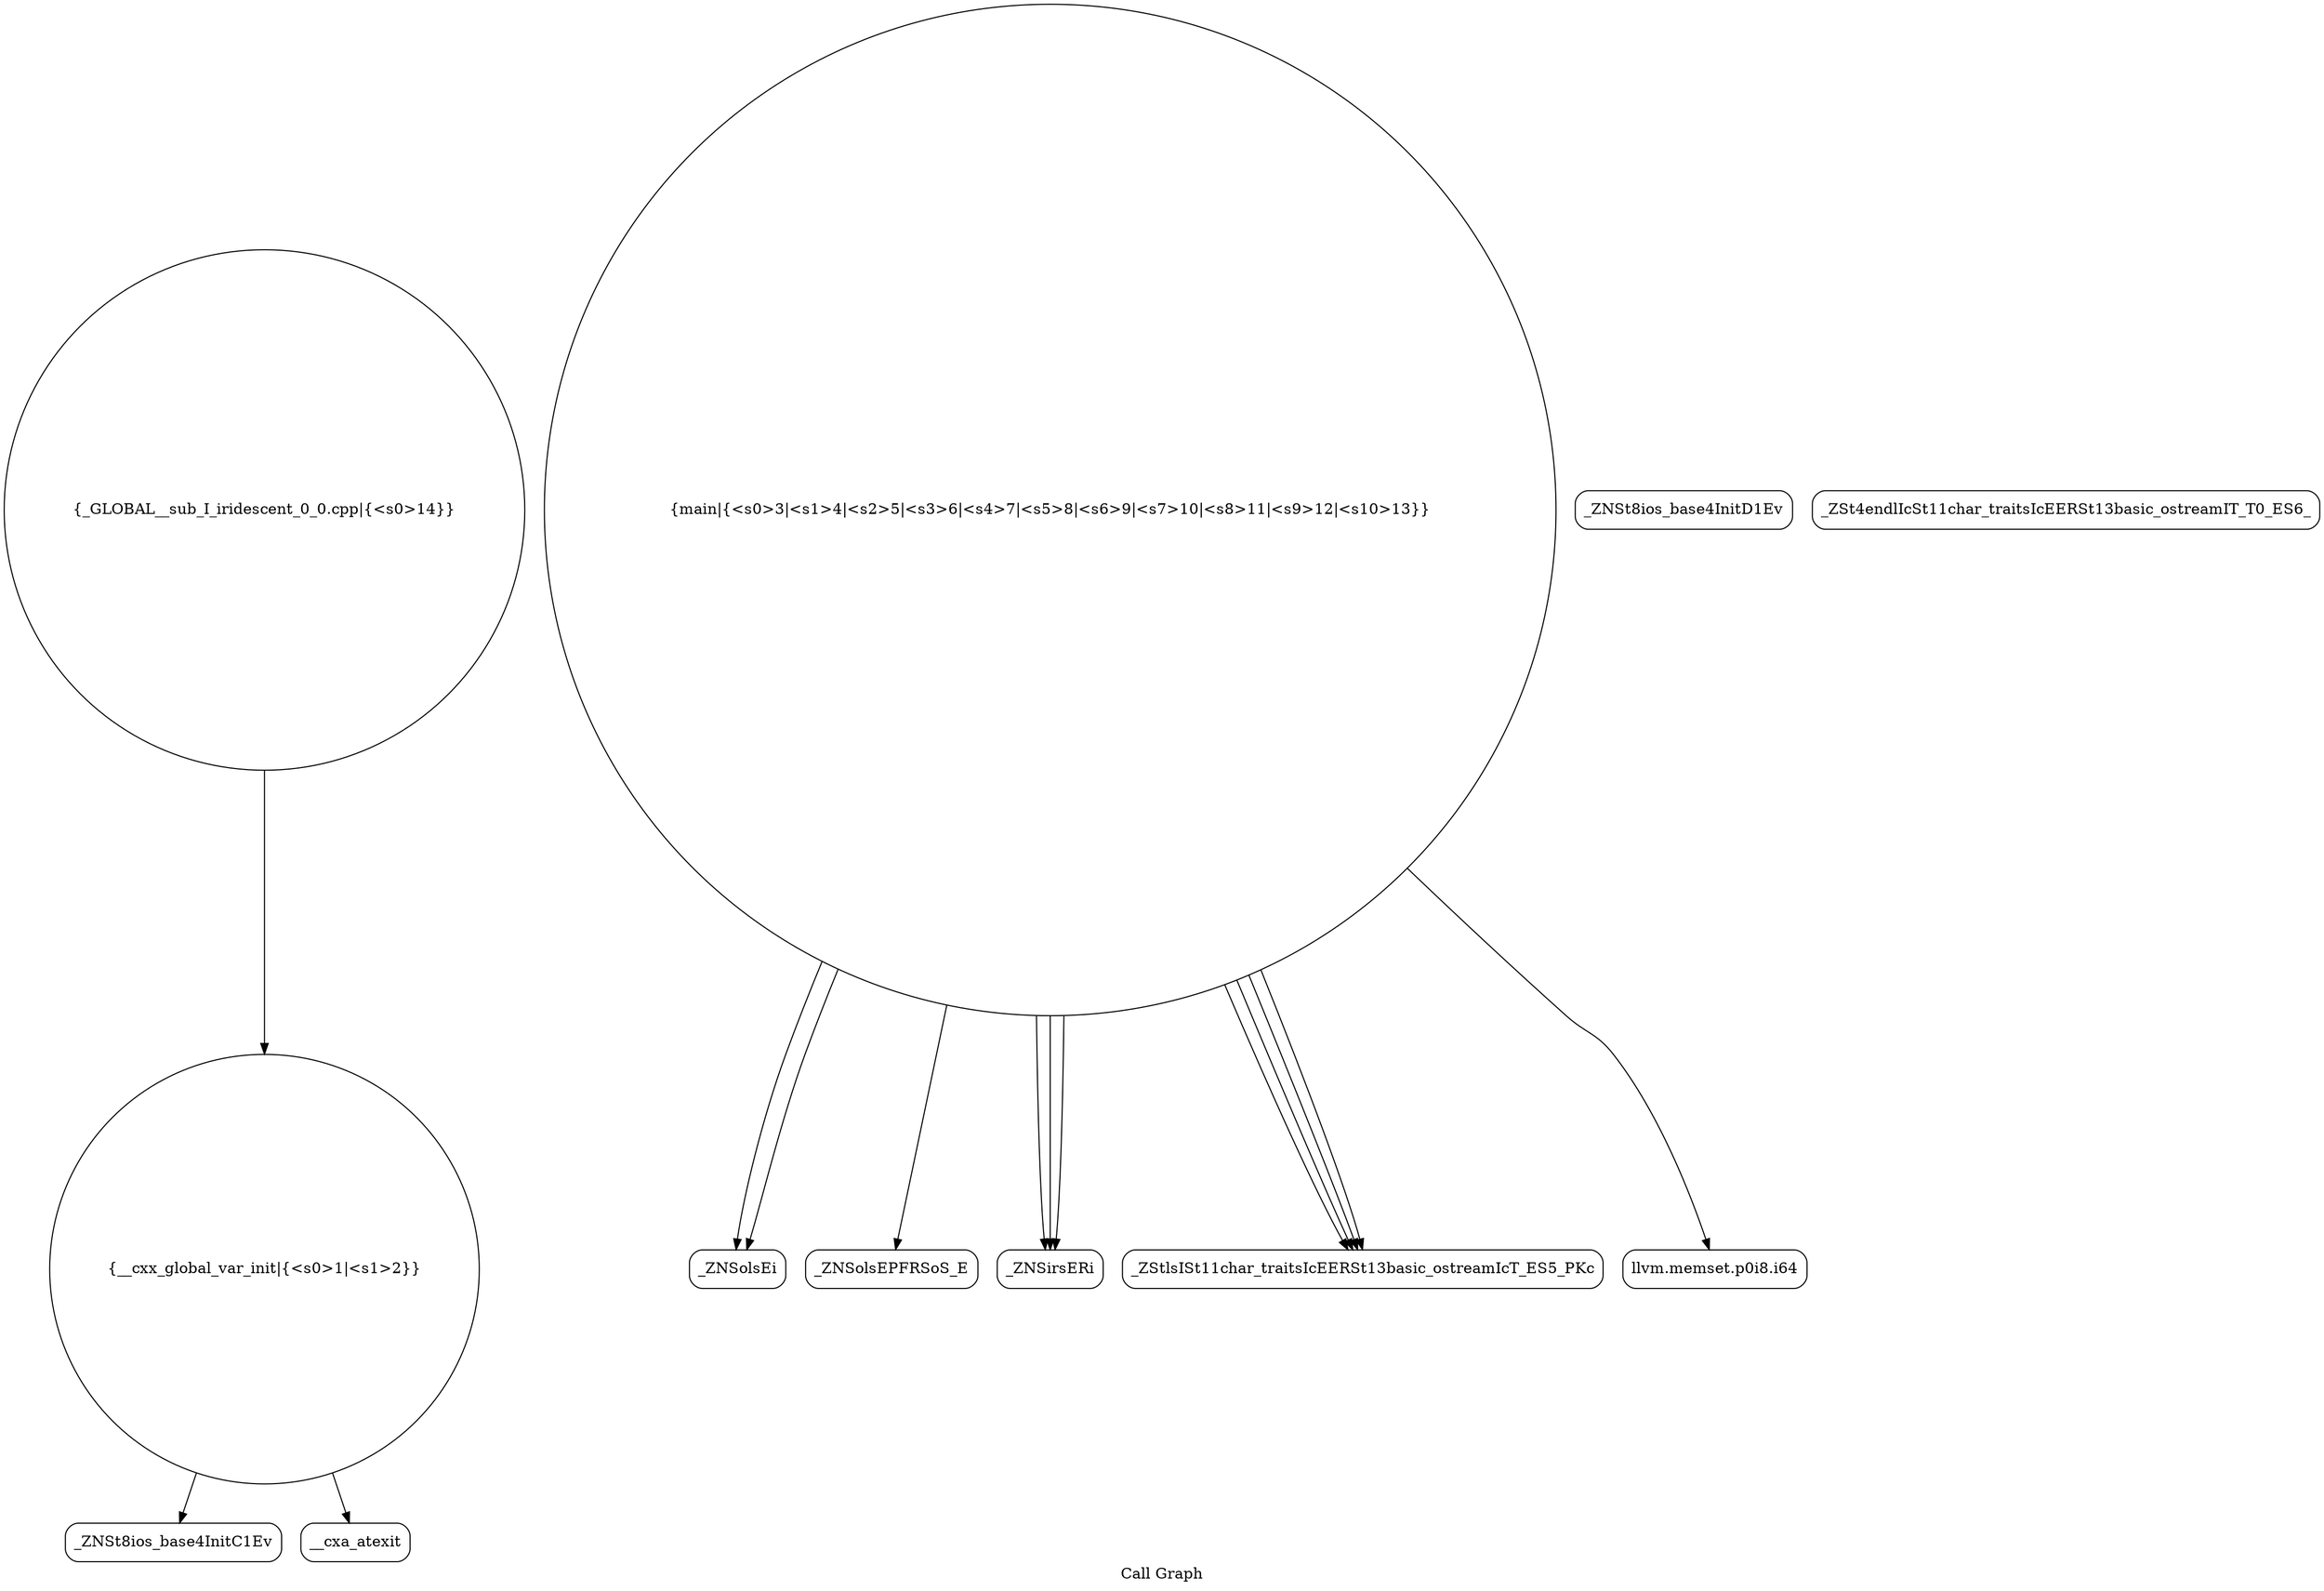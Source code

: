 digraph "Call Graph" {
	label="Call Graph";

	Node0x561ca4fb33c0 [shape=record,shape=circle,label="{__cxx_global_var_init|{<s0>1|<s1>2}}"];
	Node0x561ca4fb33c0:s0 -> Node0x561ca4fb3850[color=black];
	Node0x561ca4fb33c0:s1 -> Node0x561ca4fb3950[color=black];
	Node0x561ca4fb3b50 [shape=record,shape=Mrecord,label="{_ZNSolsEi}"];
	Node0x561ca4fb38d0 [shape=record,shape=Mrecord,label="{_ZNSt8ios_base4InitD1Ev}"];
	Node0x561ca4fb3c50 [shape=record,shape=Mrecord,label="{_ZNSolsEPFRSoS_E}"];
	Node0x561ca4fb39d0 [shape=record,shape=circle,label="{main|{<s0>3|<s1>4|<s2>5|<s3>6|<s4>7|<s5>8|<s6>9|<s7>10|<s8>11|<s9>12|<s10>13}}"];
	Node0x561ca4fb39d0:s0 -> Node0x561ca4fb3a50[color=black];
	Node0x561ca4fb39d0:s1 -> Node0x561ca4fb3ad0[color=black];
	Node0x561ca4fb39d0:s2 -> Node0x561ca4fb3b50[color=black];
	Node0x561ca4fb39d0:s3 -> Node0x561ca4fb3ad0[color=black];
	Node0x561ca4fb39d0:s4 -> Node0x561ca4fb3bd0[color=black];
	Node0x561ca4fb39d0:s5 -> Node0x561ca4fb3a50[color=black];
	Node0x561ca4fb39d0:s6 -> Node0x561ca4fb3a50[color=black];
	Node0x561ca4fb39d0:s7 -> Node0x561ca4fb3ad0[color=black];
	Node0x561ca4fb39d0:s8 -> Node0x561ca4fb3ad0[color=black];
	Node0x561ca4fb39d0:s9 -> Node0x561ca4fb3b50[color=black];
	Node0x561ca4fb39d0:s10 -> Node0x561ca4fb3c50[color=black];
	Node0x561ca4fb3d50 [shape=record,shape=circle,label="{_GLOBAL__sub_I_iridescent_0_0.cpp|{<s0>14}}"];
	Node0x561ca4fb3d50:s0 -> Node0x561ca4fb33c0[color=black];
	Node0x561ca4fb3ad0 [shape=record,shape=Mrecord,label="{_ZStlsISt11char_traitsIcEERSt13basic_ostreamIcT_ES5_PKc}"];
	Node0x561ca4fb3850 [shape=record,shape=Mrecord,label="{_ZNSt8ios_base4InitC1Ev}"];
	Node0x561ca4fb3bd0 [shape=record,shape=Mrecord,label="{llvm.memset.p0i8.i64}"];
	Node0x561ca4fb3950 [shape=record,shape=Mrecord,label="{__cxa_atexit}"];
	Node0x561ca4fb3cd0 [shape=record,shape=Mrecord,label="{_ZSt4endlIcSt11char_traitsIcEERSt13basic_ostreamIT_T0_ES6_}"];
	Node0x561ca4fb3a50 [shape=record,shape=Mrecord,label="{_ZNSirsERi}"];
}
